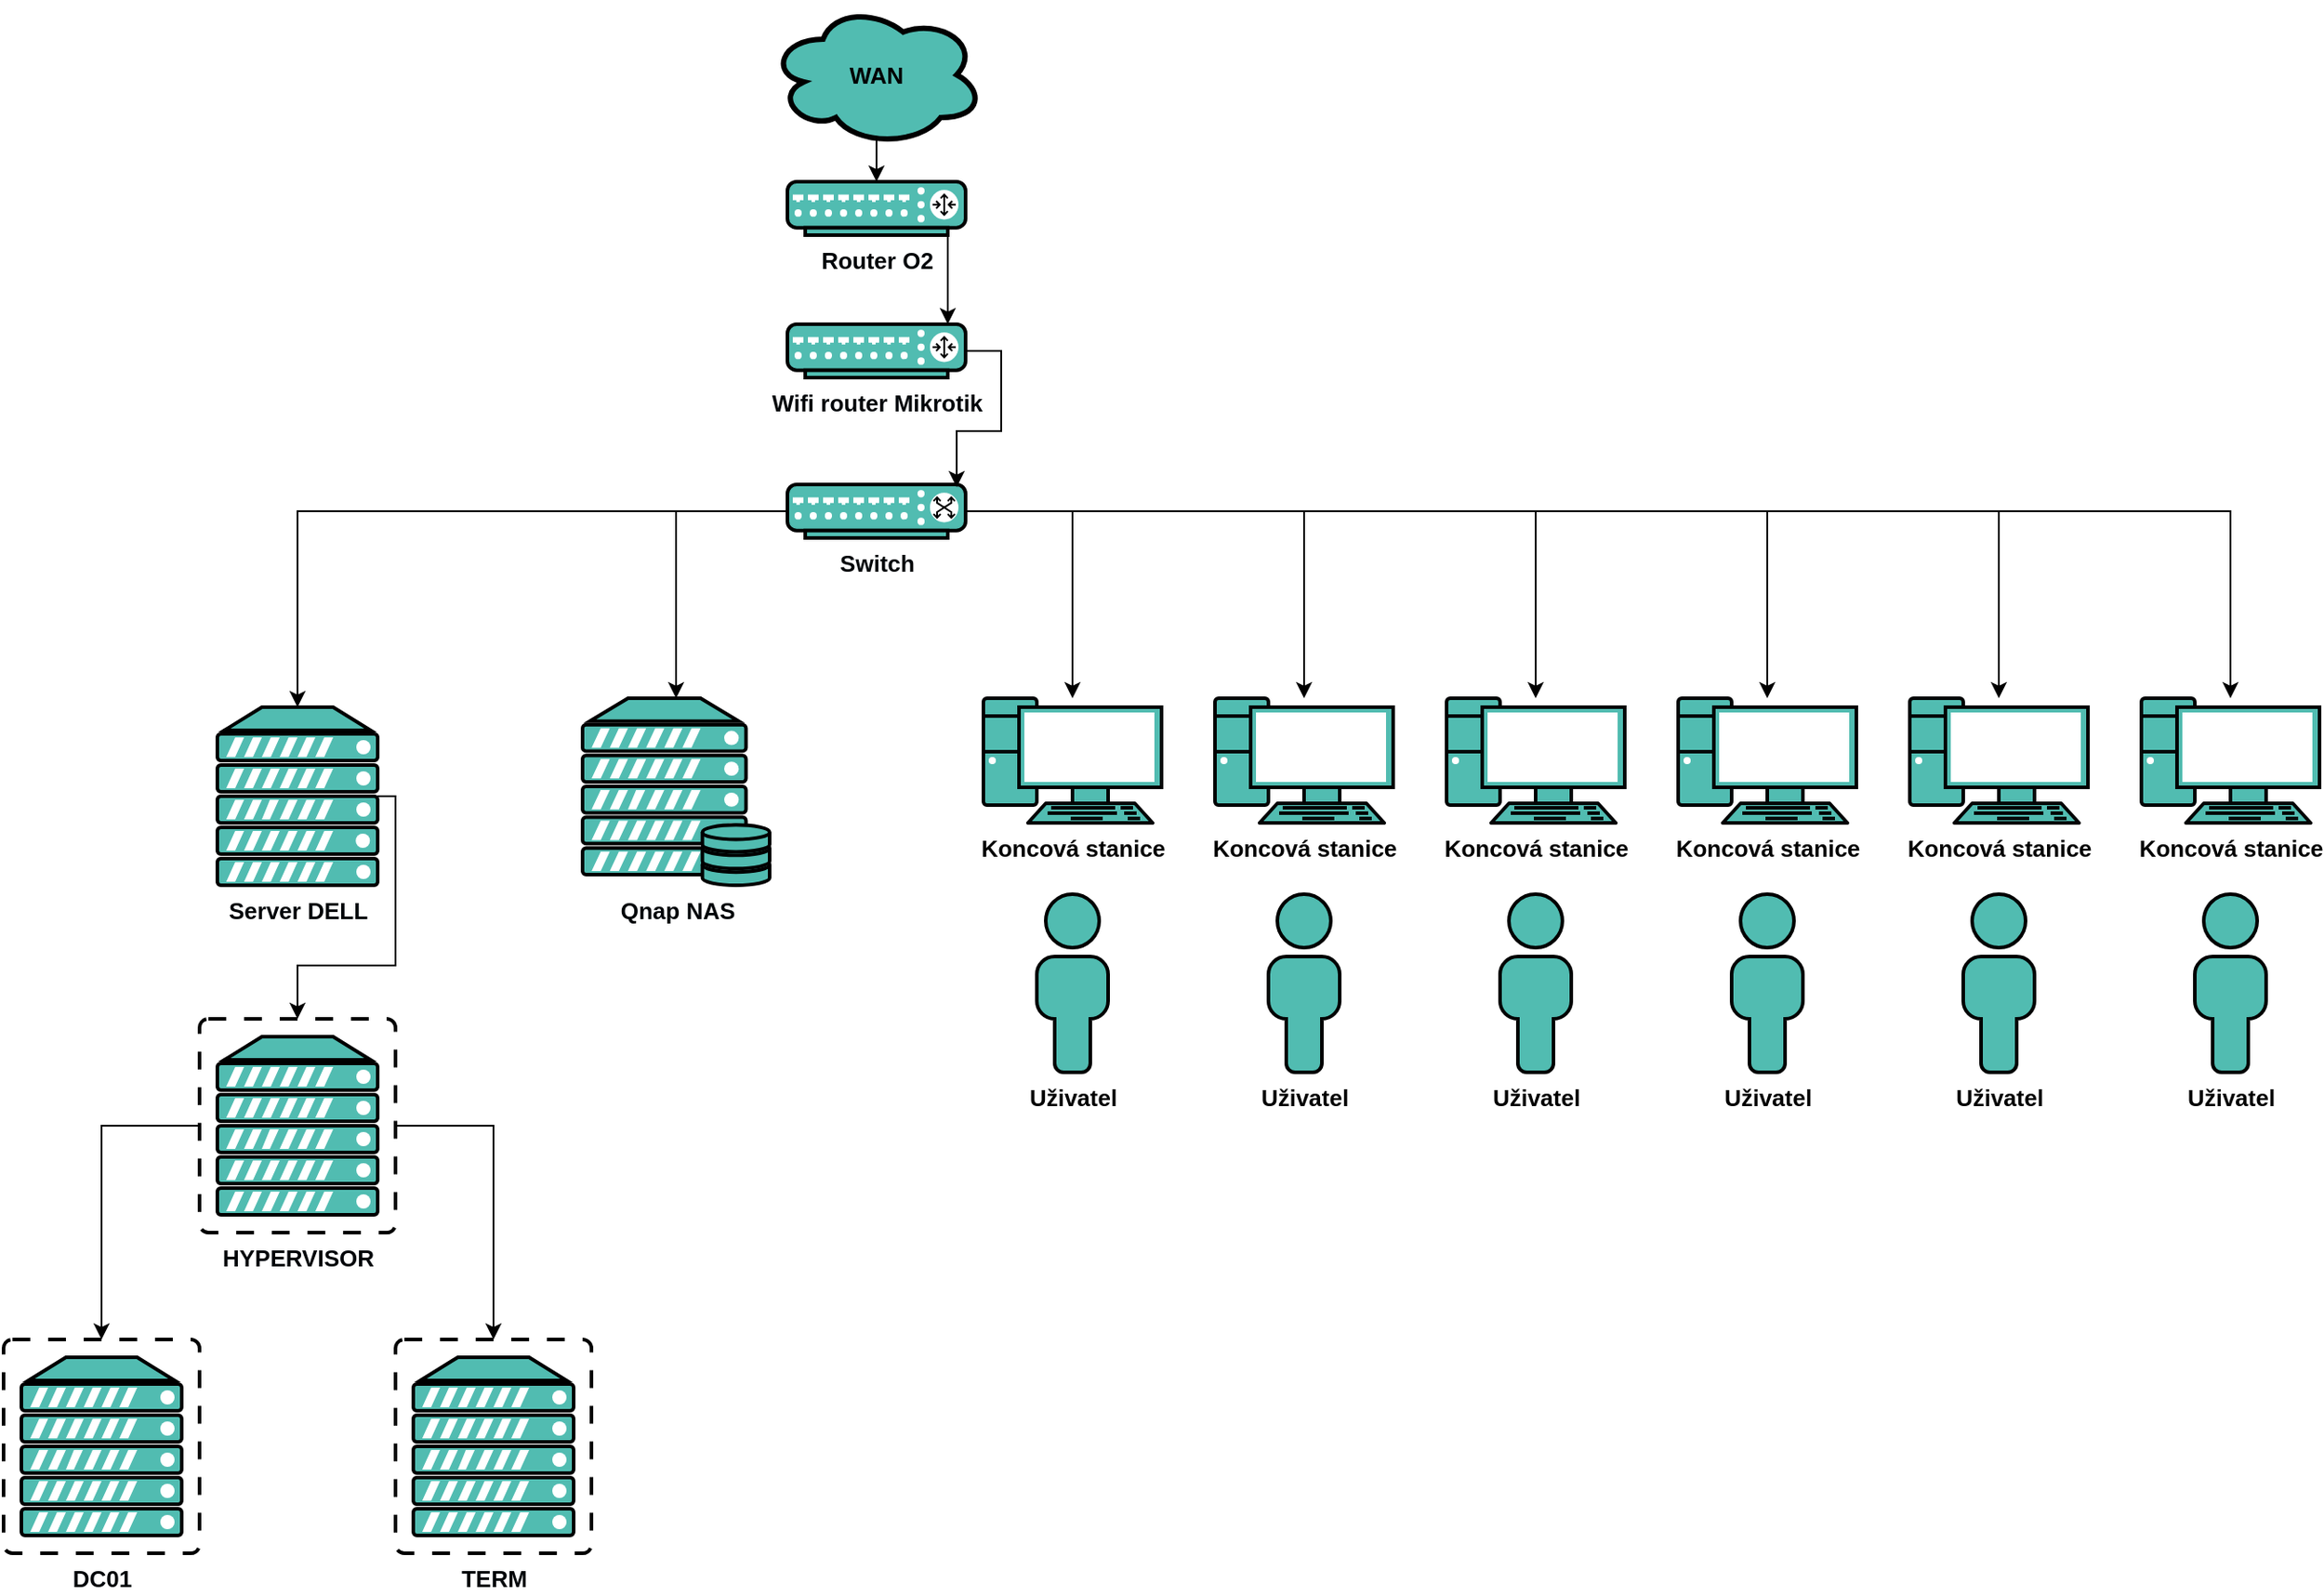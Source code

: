 <mxfile version="26.2.5">
  <diagram name="Page-1" id="bfe91b75-5d2c-26a0-9c1d-138518896778">
    <mxGraphModel dx="2040" dy="1121" grid="1" gridSize="10" guides="1" tooltips="1" connect="1" arrows="1" fold="1" page="1" pageScale="1" pageWidth="1100" pageHeight="850" background="none" math="0" shadow="0">
      <root>
        <mxCell id="0" />
        <mxCell id="1" parent="0" />
        <mxCell id="eQpALe2EHC9HJfQD7mmY-1" value="WAN" style="ellipse;shape=cloud;fillColor=light-dark(#51bcb1, #ededed);strokeColor=light-dark(#000000, #18746a);strokeWidth=3;perimeterSpacing=0;shadow=0;fontColor=default;fontStyle=1;fontSize=13;labelBackgroundColor=none;labelBorderColor=none;textShadow=0;whiteSpace=wrap;html=1;" vertex="1" parent="1">
          <mxGeometry x="470" y="20" width="120" height="80" as="geometry" />
        </mxCell>
        <mxCell id="eQpALe2EHC9HJfQD7mmY-48" style="edgeStyle=orthogonalEdgeStyle;rounded=0;orthogonalLoop=1;jettySize=auto;html=1;" edge="1" parent="1" source="eQpALe2EHC9HJfQD7mmY-2" target="eQpALe2EHC9HJfQD7mmY-6">
          <mxGeometry relative="1" as="geometry">
            <Array as="points">
              <mxPoint x="570" y="190" />
              <mxPoint x="570" y="190" />
            </Array>
          </mxGeometry>
        </mxCell>
        <mxCell id="eQpALe2EHC9HJfQD7mmY-2" value="Router O2" style="fontColor=#000509;verticalAlign=top;verticalLabelPosition=bottom;labelPosition=center;align=center;html=1;outlineConnect=0;fillColor=#51BCB1;strokeColor=light-dark(#000000, #6b81ac);gradientColor=none;gradientDirection=north;strokeWidth=3;shape=mxgraph.networks.router;fontSize=13;fontStyle=1" vertex="1" parent="1">
          <mxGeometry x="480" y="120" width="100" height="30" as="geometry" />
        </mxCell>
        <mxCell id="eQpALe2EHC9HJfQD7mmY-3" value="Server DELL" style="fontColor=#000509;verticalAlign=top;verticalLabelPosition=bottom;labelPosition=center;align=center;html=1;outlineConnect=0;fillColor=#51BCB1;strokeColor=light-dark(#000000, #6b81ac);gradientColor=none;gradientDirection=north;strokeWidth=3;shape=mxgraph.networks.server;fontSize=13;fontStyle=1" vertex="1" parent="1">
          <mxGeometry x="160" y="415" width="90" height="100" as="geometry" />
        </mxCell>
        <mxCell id="eQpALe2EHC9HJfQD7mmY-4" value="Qnap NAS" style="fontColor=#000509;verticalAlign=top;verticalLabelPosition=bottom;labelPosition=center;align=center;html=1;outlineConnect=0;fillColor=#51BCB1;strokeColor=light-dark(#000000, #6b81ac);gradientColor=none;gradientDirection=north;strokeWidth=3;shape=mxgraph.networks.server_storage;fontSize=13;fontStyle=1" vertex="1" parent="1">
          <mxGeometry x="365" y="410" width="105" height="105" as="geometry" />
        </mxCell>
        <mxCell id="eQpALe2EHC9HJfQD7mmY-53" style="edgeStyle=orthogonalEdgeStyle;rounded=0;orthogonalLoop=1;jettySize=auto;html=1;" edge="1" parent="1" source="eQpALe2EHC9HJfQD7mmY-5" target="eQpALe2EHC9HJfQD7mmY-21">
          <mxGeometry relative="1" as="geometry" />
        </mxCell>
        <mxCell id="eQpALe2EHC9HJfQD7mmY-54" style="edgeStyle=orthogonalEdgeStyle;rounded=0;orthogonalLoop=1;jettySize=auto;html=1;" edge="1" parent="1" source="eQpALe2EHC9HJfQD7mmY-5" target="eQpALe2EHC9HJfQD7mmY-37">
          <mxGeometry relative="1" as="geometry" />
        </mxCell>
        <mxCell id="eQpALe2EHC9HJfQD7mmY-55" style="edgeStyle=orthogonalEdgeStyle;rounded=0;orthogonalLoop=1;jettySize=auto;html=1;" edge="1" parent="1" source="eQpALe2EHC9HJfQD7mmY-5" target="eQpALe2EHC9HJfQD7mmY-39">
          <mxGeometry relative="1" as="geometry" />
        </mxCell>
        <mxCell id="eQpALe2EHC9HJfQD7mmY-56" style="edgeStyle=orthogonalEdgeStyle;rounded=0;orthogonalLoop=1;jettySize=auto;html=1;" edge="1" parent="1" source="eQpALe2EHC9HJfQD7mmY-5" target="eQpALe2EHC9HJfQD7mmY-41">
          <mxGeometry relative="1" as="geometry" />
        </mxCell>
        <mxCell id="eQpALe2EHC9HJfQD7mmY-57" style="edgeStyle=orthogonalEdgeStyle;rounded=0;orthogonalLoop=1;jettySize=auto;html=1;" edge="1" parent="1" source="eQpALe2EHC9HJfQD7mmY-5" target="eQpALe2EHC9HJfQD7mmY-43">
          <mxGeometry relative="1" as="geometry" />
        </mxCell>
        <mxCell id="eQpALe2EHC9HJfQD7mmY-58" style="edgeStyle=orthogonalEdgeStyle;rounded=0;orthogonalLoop=1;jettySize=auto;html=1;" edge="1" parent="1" source="eQpALe2EHC9HJfQD7mmY-5" target="eQpALe2EHC9HJfQD7mmY-45">
          <mxGeometry relative="1" as="geometry" />
        </mxCell>
        <mxCell id="eQpALe2EHC9HJfQD7mmY-59" style="edgeStyle=orthogonalEdgeStyle;rounded=0;orthogonalLoop=1;jettySize=auto;html=1;" edge="1" parent="1" source="eQpALe2EHC9HJfQD7mmY-5" target="eQpALe2EHC9HJfQD7mmY-4">
          <mxGeometry relative="1" as="geometry" />
        </mxCell>
        <mxCell id="eQpALe2EHC9HJfQD7mmY-60" style="edgeStyle=orthogonalEdgeStyle;rounded=0;orthogonalLoop=1;jettySize=auto;html=1;" edge="1" parent="1" source="eQpALe2EHC9HJfQD7mmY-5" target="eQpALe2EHC9HJfQD7mmY-3">
          <mxGeometry relative="1" as="geometry" />
        </mxCell>
        <mxCell id="eQpALe2EHC9HJfQD7mmY-5" value="Switch" style="fontColor=#000509;verticalAlign=top;verticalLabelPosition=bottom;labelPosition=center;align=center;html=1;outlineConnect=0;fillColor=#51BCB1;strokeColor=light-dark(#000000, #6b81ac);gradientColor=none;gradientDirection=north;strokeWidth=3;shape=mxgraph.networks.switch;fontSize=13;fontStyle=1" vertex="1" parent="1">
          <mxGeometry x="480" y="290" width="100" height="30" as="geometry" />
        </mxCell>
        <mxCell id="eQpALe2EHC9HJfQD7mmY-6" value="Wifi router Mikrotik" style="fontColor=#000509;verticalAlign=top;verticalLabelPosition=bottom;labelPosition=center;align=center;html=1;outlineConnect=0;fillColor=#51BCB1;strokeColor=light-dark(#000000, #6b81ac);gradientColor=none;gradientDirection=north;strokeWidth=3;shape=mxgraph.networks.router;fontSize=13;fontStyle=1" vertex="1" parent="1">
          <mxGeometry x="480" y="200" width="100" height="30" as="geometry" />
        </mxCell>
        <mxCell id="eQpALe2EHC9HJfQD7mmY-62" style="edgeStyle=orthogonalEdgeStyle;rounded=0;orthogonalLoop=1;jettySize=auto;html=1;" edge="1" parent="1" source="eQpALe2EHC9HJfQD7mmY-7" target="eQpALe2EHC9HJfQD7mmY-8">
          <mxGeometry relative="1" as="geometry">
            <Array as="points">
              <mxPoint x="95" y="650" />
            </Array>
          </mxGeometry>
        </mxCell>
        <mxCell id="eQpALe2EHC9HJfQD7mmY-63" style="edgeStyle=orthogonalEdgeStyle;rounded=0;orthogonalLoop=1;jettySize=auto;html=1;" edge="1" parent="1" source="eQpALe2EHC9HJfQD7mmY-7" target="eQpALe2EHC9HJfQD7mmY-9">
          <mxGeometry relative="1" as="geometry">
            <Array as="points">
              <mxPoint x="315" y="650" />
            </Array>
          </mxGeometry>
        </mxCell>
        <mxCell id="eQpALe2EHC9HJfQD7mmY-7" value="HYPERVISOR" style="fontColor=#000509;verticalAlign=top;verticalLabelPosition=bottom;labelPosition=center;align=center;html=1;outlineConnect=0;fillColor=#51BCB1;strokeColor=light-dark(#000000, #6b81ac);gradientColor=none;gradientDirection=north;strokeWidth=3;shape=mxgraph.networks.virtual_server;fontSize=13;fontStyle=1" vertex="1" parent="1">
          <mxGeometry x="150" y="590" width="110" height="120" as="geometry" />
        </mxCell>
        <mxCell id="eQpALe2EHC9HJfQD7mmY-8" value="DC01" style="fontColor=#000509;verticalAlign=top;verticalLabelPosition=bottom;labelPosition=center;align=center;html=1;outlineConnect=0;fillColor=#51BCB1;strokeColor=light-dark(#000000, #6b81ac);gradientColor=none;gradientDirection=north;strokeWidth=3;shape=mxgraph.networks.virtual_server;fontSize=13;fontStyle=1" vertex="1" parent="1">
          <mxGeometry x="40" y="770" width="110" height="120" as="geometry" />
        </mxCell>
        <mxCell id="eQpALe2EHC9HJfQD7mmY-9" value="TERM" style="fontColor=#000509;verticalAlign=top;verticalLabelPosition=bottom;labelPosition=center;align=center;html=1;outlineConnect=0;fillColor=#51BCB1;strokeColor=light-dark(#000000, #6b81ac);gradientColor=none;gradientDirection=north;strokeWidth=3;shape=mxgraph.networks.virtual_server;fontSize=13;fontStyle=1" vertex="1" parent="1">
          <mxGeometry x="260" y="770" width="110" height="120" as="geometry" />
        </mxCell>
        <mxCell id="eQpALe2EHC9HJfQD7mmY-16" value="Uživatel" style="fontColor=#000000;verticalAlign=top;verticalLabelPosition=bottom;labelPosition=center;align=center;html=1;outlineConnect=0;fillColor=#51BCB1;strokeColor=light-dark(#000000, #6b81ac);gradientColor=none;gradientDirection=north;strokeWidth=3;shape=mxgraph.networks.user_male;fontSize=13;fontStyle=1" vertex="1" parent="1">
          <mxGeometry x="620" y="520" width="40" height="100" as="geometry" />
        </mxCell>
        <mxCell id="eQpALe2EHC9HJfQD7mmY-21" value="Koncová stanice" style="fontColor=#000000;verticalAlign=top;verticalLabelPosition=bottom;labelPosition=center;align=center;html=1;outlineConnect=0;fillColor=#51BCB1;strokeColor=#020304;gradientColor=none;gradientDirection=north;strokeWidth=3;shape=mxgraph.networks.pc;fontStyle=1;fontSize=13;" vertex="1" parent="1">
          <mxGeometry x="590" y="410" width="100" height="70" as="geometry" />
        </mxCell>
        <mxCell id="eQpALe2EHC9HJfQD7mmY-36" value="Uživatel" style="fontColor=#000000;verticalAlign=top;verticalLabelPosition=bottom;labelPosition=center;align=center;html=1;outlineConnect=0;fillColor=#51BCB1;strokeColor=light-dark(#000000, #6b81ac);gradientColor=none;gradientDirection=north;strokeWidth=3;shape=mxgraph.networks.user_male;fontSize=13;fontStyle=1" vertex="1" parent="1">
          <mxGeometry x="750" y="520" width="40" height="100" as="geometry" />
        </mxCell>
        <mxCell id="eQpALe2EHC9HJfQD7mmY-37" value="Koncová stanice" style="fontColor=#000000;verticalAlign=top;verticalLabelPosition=bottom;labelPosition=center;align=center;html=1;outlineConnect=0;fillColor=#51BCB1;strokeColor=#020304;gradientColor=none;gradientDirection=north;strokeWidth=3;shape=mxgraph.networks.pc;fontStyle=1;fontSize=13;" vertex="1" parent="1">
          <mxGeometry x="720" y="410" width="100" height="70" as="geometry" />
        </mxCell>
        <mxCell id="eQpALe2EHC9HJfQD7mmY-38" value="Uživatel" style="fontColor=#000000;verticalAlign=top;verticalLabelPosition=bottom;labelPosition=center;align=center;html=1;outlineConnect=0;fillColor=#51BCB1;strokeColor=light-dark(#000000, #6b81ac);gradientColor=none;gradientDirection=north;strokeWidth=3;shape=mxgraph.networks.user_male;fontSize=13;fontStyle=1" vertex="1" parent="1">
          <mxGeometry x="880" y="520" width="40" height="100" as="geometry" />
        </mxCell>
        <mxCell id="eQpALe2EHC9HJfQD7mmY-39" value="Koncová stanice" style="fontColor=#000000;verticalAlign=top;verticalLabelPosition=bottom;labelPosition=center;align=center;html=1;outlineConnect=0;fillColor=#51BCB1;strokeColor=#020304;gradientColor=none;gradientDirection=north;strokeWidth=3;shape=mxgraph.networks.pc;fontStyle=1;fontSize=13;" vertex="1" parent="1">
          <mxGeometry x="850" y="410" width="100" height="70" as="geometry" />
        </mxCell>
        <mxCell id="eQpALe2EHC9HJfQD7mmY-40" value="Uživatel" style="fontColor=#000000;verticalAlign=top;verticalLabelPosition=bottom;labelPosition=center;align=center;html=1;outlineConnect=0;fillColor=#51BCB1;strokeColor=light-dark(#000000, #6b81ac);gradientColor=none;gradientDirection=north;strokeWidth=3;shape=mxgraph.networks.user_male;fontSize=13;fontStyle=1" vertex="1" parent="1">
          <mxGeometry x="1010" y="520" width="40" height="100" as="geometry" />
        </mxCell>
        <mxCell id="eQpALe2EHC9HJfQD7mmY-41" value="Koncová stanice" style="fontColor=#000000;verticalAlign=top;verticalLabelPosition=bottom;labelPosition=center;align=center;html=1;outlineConnect=0;fillColor=#51BCB1;strokeColor=#020304;gradientColor=none;gradientDirection=north;strokeWidth=3;shape=mxgraph.networks.pc;fontStyle=1;fontSize=13;" vertex="1" parent="1">
          <mxGeometry x="980" y="410" width="100" height="70" as="geometry" />
        </mxCell>
        <mxCell id="eQpALe2EHC9HJfQD7mmY-42" value="Uživatel" style="fontColor=#000000;verticalAlign=top;verticalLabelPosition=bottom;labelPosition=center;align=center;html=1;outlineConnect=0;fillColor=#51BCB1;strokeColor=light-dark(#000000, #6b81ac);gradientColor=none;gradientDirection=north;strokeWidth=3;shape=mxgraph.networks.user_male;fontSize=13;fontStyle=1" vertex="1" parent="1">
          <mxGeometry x="1140" y="520" width="40" height="100" as="geometry" />
        </mxCell>
        <mxCell id="eQpALe2EHC9HJfQD7mmY-43" value="Koncová stanice" style="fontColor=#000000;verticalAlign=top;verticalLabelPosition=bottom;labelPosition=center;align=center;html=1;outlineConnect=0;fillColor=#51BCB1;strokeColor=#020304;gradientColor=none;gradientDirection=north;strokeWidth=3;shape=mxgraph.networks.pc;fontStyle=1;fontSize=13;" vertex="1" parent="1">
          <mxGeometry x="1110" y="410" width="100" height="70" as="geometry" />
        </mxCell>
        <mxCell id="eQpALe2EHC9HJfQD7mmY-44" value="Uživatel" style="fontColor=#000000;verticalAlign=top;verticalLabelPosition=bottom;labelPosition=center;align=center;html=1;outlineConnect=0;fillColor=#51BCB1;strokeColor=light-dark(#000000, #6b81ac);gradientColor=none;gradientDirection=north;strokeWidth=3;shape=mxgraph.networks.user_male;fontSize=13;fontStyle=1" vertex="1" parent="1">
          <mxGeometry x="1270" y="520" width="40" height="100" as="geometry" />
        </mxCell>
        <mxCell id="eQpALe2EHC9HJfQD7mmY-45" value="Koncová stanice" style="fontColor=#000000;verticalAlign=top;verticalLabelPosition=bottom;labelPosition=center;align=center;html=1;outlineConnect=0;fillColor=#51BCB1;strokeColor=#020304;gradientColor=none;gradientDirection=north;strokeWidth=3;shape=mxgraph.networks.pc;fontStyle=1;fontSize=13;" vertex="1" parent="1">
          <mxGeometry x="1240" y="410" width="100" height="70" as="geometry" />
        </mxCell>
        <mxCell id="eQpALe2EHC9HJfQD7mmY-51" style="edgeStyle=orthogonalEdgeStyle;rounded=0;orthogonalLoop=1;jettySize=auto;html=1;entryX=0.95;entryY=0.05;entryDx=0;entryDy=0;entryPerimeter=0;" edge="1" parent="1" source="eQpALe2EHC9HJfQD7mmY-6" target="eQpALe2EHC9HJfQD7mmY-5">
          <mxGeometry relative="1" as="geometry">
            <Array as="points">
              <mxPoint x="600" y="215" />
              <mxPoint x="600" y="260" />
              <mxPoint x="575" y="260" />
            </Array>
          </mxGeometry>
        </mxCell>
        <mxCell id="eQpALe2EHC9HJfQD7mmY-52" style="edgeStyle=orthogonalEdgeStyle;rounded=0;orthogonalLoop=1;jettySize=auto;html=1;exitX=0.55;exitY=0.95;exitDx=0;exitDy=0;exitPerimeter=0;entryX=0.5;entryY=0;entryDx=0;entryDy=0;entryPerimeter=0;" edge="1" parent="1" source="eQpALe2EHC9HJfQD7mmY-1" target="eQpALe2EHC9HJfQD7mmY-2">
          <mxGeometry relative="1" as="geometry" />
        </mxCell>
        <mxCell id="eQpALe2EHC9HJfQD7mmY-61" style="edgeStyle=orthogonalEdgeStyle;rounded=0;orthogonalLoop=1;jettySize=auto;html=1;entryX=0.5;entryY=0;entryDx=0;entryDy=0;entryPerimeter=0;" edge="1" parent="1" source="eQpALe2EHC9HJfQD7mmY-3" target="eQpALe2EHC9HJfQD7mmY-7">
          <mxGeometry relative="1" as="geometry">
            <Array as="points">
              <mxPoint x="260" y="465" />
              <mxPoint x="260" y="560" />
              <mxPoint x="205" y="560" />
            </Array>
          </mxGeometry>
        </mxCell>
      </root>
    </mxGraphModel>
  </diagram>
</mxfile>

